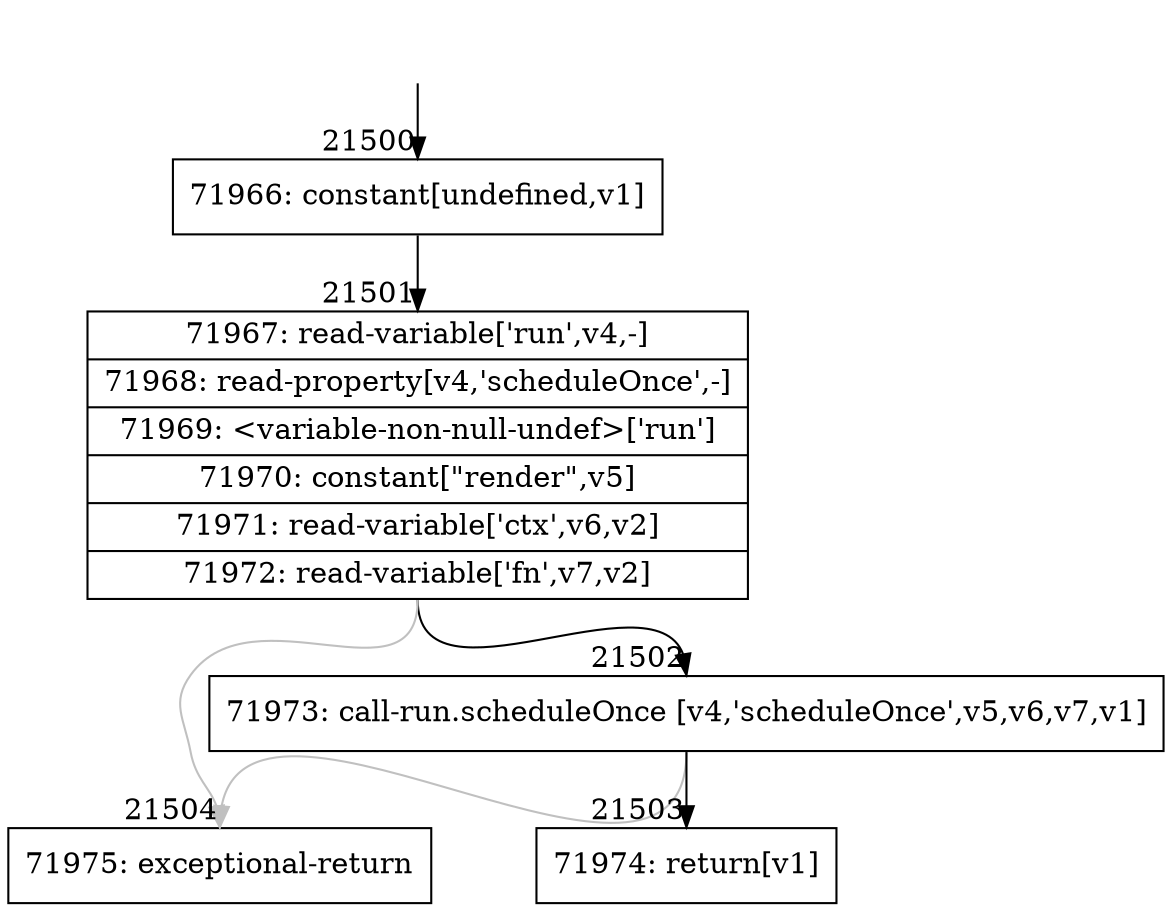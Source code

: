digraph {
rankdir="TD"
BB_entry1878[shape=none,label=""];
BB_entry1878 -> BB21500 [tailport=s, headport=n, headlabel="    21500"]
BB21500 [shape=record label="{71966: constant[undefined,v1]}" ] 
BB21500 -> BB21501 [tailport=s, headport=n, headlabel="      21501"]
BB21501 [shape=record label="{71967: read-variable['run',v4,-]|71968: read-property[v4,'scheduleOnce',-]|71969: \<variable-non-null-undef\>['run']|71970: constant[\"render\",v5]|71971: read-variable['ctx',v6,v2]|71972: read-variable['fn',v7,v2]}" ] 
BB21501 -> BB21502 [tailport=s, headport=n, headlabel="      21502"]
BB21501 -> BB21504 [tailport=s, headport=n, color=gray, headlabel="      21504"]
BB21502 [shape=record label="{71973: call-run.scheduleOnce [v4,'scheduleOnce',v5,v6,v7,v1]}" ] 
BB21502 -> BB21503 [tailport=s, headport=n, headlabel="      21503"]
BB21502 -> BB21504 [tailport=s, headport=n, color=gray]
BB21503 [shape=record label="{71974: return[v1]}" ] 
BB21504 [shape=record label="{71975: exceptional-return}" ] 
//#$~ 40328
}
